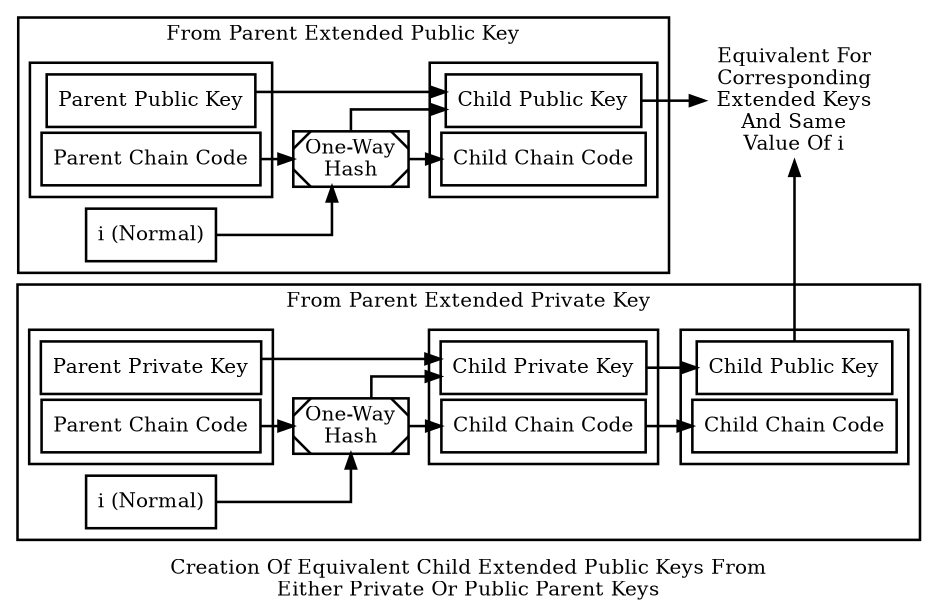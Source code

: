 digraph extended {

size=6.25;
rankdir=LR;
penwidth=1.75;
node [ penwidth = 1.75, shape = "box" ];
edge [ penwidth = 1.75 ];
nodesep=0.05;
splines = ortho;
ranksep = 0.30;

subgraph cluster_from_private {
    //style = "invis"
    //label = "Creation Of Normal Child Extended Keys (Key + Chain Code)\nFrom Parent Extended Keys"

    subgraph cluster_fp_n_parent_extended_key {
        fp_n_parent_private_key [ label = "Parent Private Key" ];
        fp_n_parent_chain_code [ label = "Parent Chain Code" ];
    }

    subgraph cluster_fp_child_extended_key_norm {
        fp_child_private_key_norm [ label = "Child Private Key" ];
        fp_child_chain_code_norm [ label = "Child Chain Code" ];
    }
    subgraph cluster_fp_child_extended_key_pub {
        fp_n_child_public_key_norm [ label = "Child Public Key" ];
        fp_child_chain_code_norm1 [ label = "Child Chain Code" ];
    }

    fp_hmac_norm [ style = "diagonals", label = "One-Way\nHash" ];
    fp_i_norm [ label = "i (Normal)" ];

    fp_n_parent_chain_code -> fp_hmac_norm;
    fp_i_norm -> fp_hmac_norm;
    fp_hmac_norm -> fp_child_private_key_norm;
    fp_hmac_norm -> fp_child_chain_code_norm;
    fp_n_parent_private_key -> fp_child_private_key_norm;

    fp_child_private_key_norm -> fp_n_child_public_key_norm;
    fp_child_chain_code_norm -> fp_child_chain_code_norm1;

    label = "From Parent Extended Private Key"
}

equiv [ label = "Equivalent For\nCorresponding\nExtended Keys\nAnd Same\nValue Of i", shape = "none" ];
equiv -> fp_n_child_public_key_norm [ constraint = false, style = "axeed", dir = "back" ];
child_public_key_hard -> equiv [ style = "axeed" ];

subgraph cluster_from_public {

    subgraph cluster_h_parent_extended_key {
        h_parent_public_key [ label = "Parent Public Key" ];
        h_parent_chain_code [ label = "Parent Chain Code" ];
    }

    subgraph cluster_child_extended_key_else {
        child_public_key_hard [ label = "Child Public Key" ];
        child_chain_code_hard [ label = "Child Chain Code" ];
    }

    hmac_hard [ style = "diagonals", label = "One-Way\nHash" ];
    i_hard [ label = "i (Normal)" ];

    h_parent_chain_code -> hmac_hard;

    i_hard -> hmac_hard;

    hmac_hard -> child_public_key_hard;
    hmac_hard -> child_chain_code_hard;
    h_parent_public_key -> child_public_key_hard;

    label = "From Parent Extended Public Key"
}


label = "Creation Of Equivalent Child Extended Public Keys From\nEither Private Or Public Parent Keys"

}
